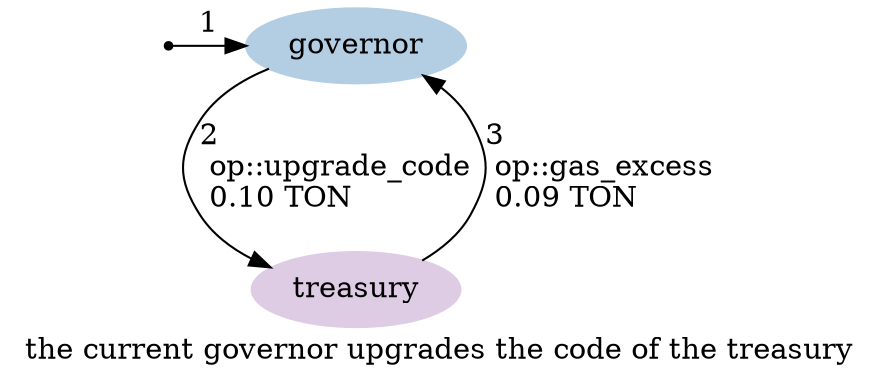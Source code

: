 digraph {
    label="the current governor upgrades the code of the treasury"
    node [ colorscheme=pastel19 style=filled ]

    /* Entities */
    external [ shape=point ]
    governor [ color=2 ]
    treasury [ color=4 ]

    /* Relationships */
    external -> governor [ label="1" ]
    governor -> treasury [ label="2\l op::upgrade_code\l 0.10 TON\l" ]
    treasury -> governor [ label="3\l op::gas_excess\l 0.09 TON\l" ]

    /* Ranks */
    { rank=min external governor }
    { rank=max treasury }
}
